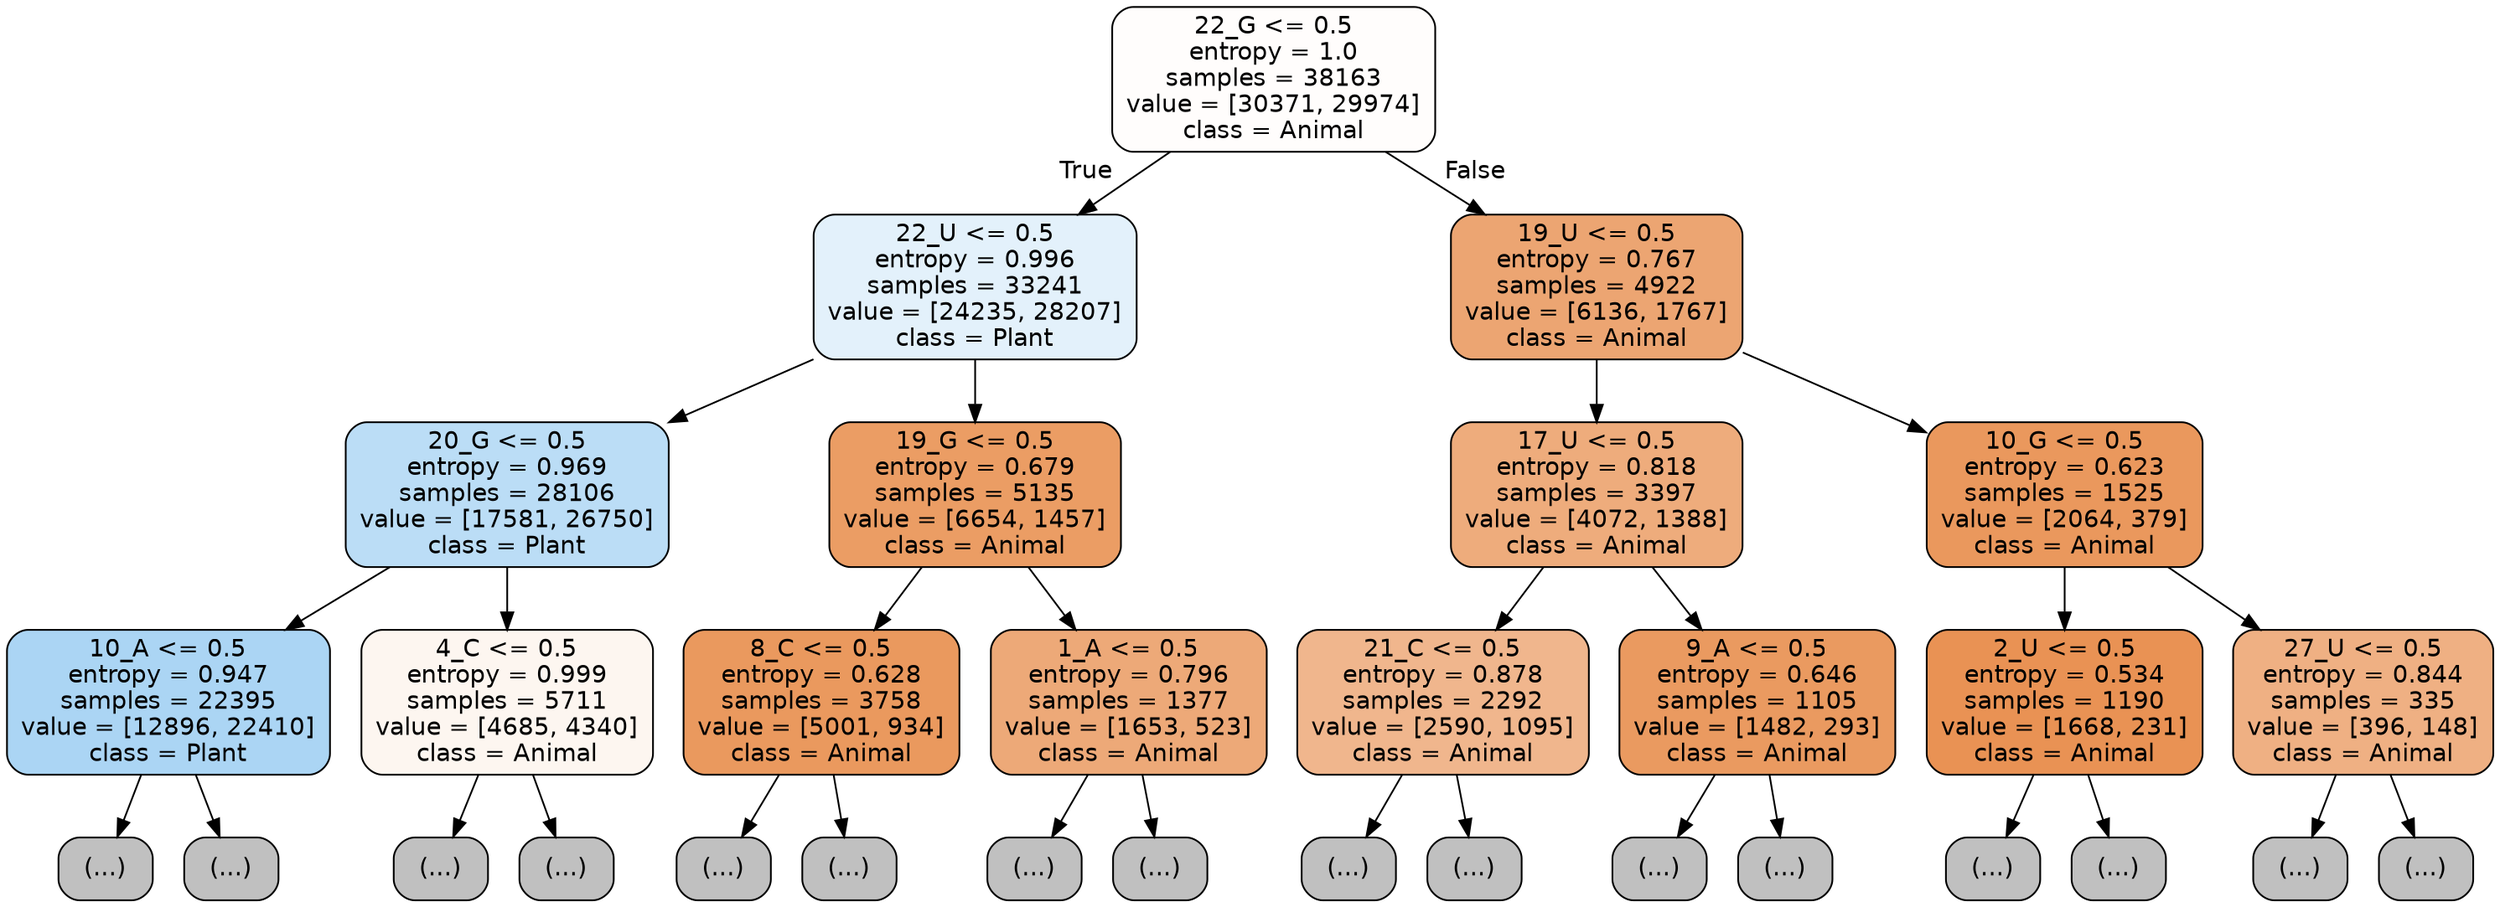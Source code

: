 digraph Tree {
node [shape=box, style="filled, rounded", color="black", fontname="helvetica"] ;
edge [fontname="helvetica"] ;
0 [label="22_G <= 0.5\nentropy = 1.0\nsamples = 38163\nvalue = [30371, 29974]\nclass = Animal", fillcolor="#fffdfc"] ;
1 [label="22_U <= 0.5\nentropy = 0.996\nsamples = 33241\nvalue = [24235, 28207]\nclass = Plant", fillcolor="#e3f1fb"] ;
0 -> 1 [labeldistance=2.5, labelangle=45, headlabel="True"] ;
2 [label="20_G <= 0.5\nentropy = 0.969\nsamples = 28106\nvalue = [17581, 26750]\nclass = Plant", fillcolor="#bbddf6"] ;
1 -> 2 ;
3 [label="10_A <= 0.5\nentropy = 0.947\nsamples = 22395\nvalue = [12896, 22410]\nclass = Plant", fillcolor="#abd5f4"] ;
2 -> 3 ;
4 [label="(...)", fillcolor="#C0C0C0"] ;
3 -> 4 ;
7255 [label="(...)", fillcolor="#C0C0C0"] ;
3 -> 7255 ;
9590 [label="4_C <= 0.5\nentropy = 0.999\nsamples = 5711\nvalue = [4685, 4340]\nclass = Animal", fillcolor="#fdf6f0"] ;
2 -> 9590 ;
9591 [label="(...)", fillcolor="#C0C0C0"] ;
9590 -> 9591 ;
12096 [label="(...)", fillcolor="#C0C0C0"] ;
9590 -> 12096 ;
12779 [label="19_G <= 0.5\nentropy = 0.679\nsamples = 5135\nvalue = [6654, 1457]\nclass = Animal", fillcolor="#eb9d64"] ;
1 -> 12779 ;
12780 [label="8_C <= 0.5\nentropy = 0.628\nsamples = 3758\nvalue = [5001, 934]\nclass = Animal", fillcolor="#ea995e"] ;
12779 -> 12780 ;
12781 [label="(...)", fillcolor="#C0C0C0"] ;
12780 -> 12781 ;
13940 [label="(...)", fillcolor="#C0C0C0"] ;
12780 -> 13940 ;
14271 [label="1_A <= 0.5\nentropy = 0.796\nsamples = 1377\nvalue = [1653, 523]\nclass = Animal", fillcolor="#eda978"] ;
12779 -> 14271 ;
14272 [label="(...)", fillcolor="#C0C0C0"] ;
14271 -> 14272 ;
14691 [label="(...)", fillcolor="#C0C0C0"] ;
14271 -> 14691 ;
14824 [label="19_U <= 0.5\nentropy = 0.767\nsamples = 4922\nvalue = [6136, 1767]\nclass = Animal", fillcolor="#eca572"] ;
0 -> 14824 [labeldistance=2.5, labelangle=-45, headlabel="False"] ;
14825 [label="17_U <= 0.5\nentropy = 0.818\nsamples = 3397\nvalue = [4072, 1388]\nclass = Animal", fillcolor="#eeac7c"] ;
14824 -> 14825 ;
14826 [label="21_C <= 0.5\nentropy = 0.878\nsamples = 2292\nvalue = [2590, 1095]\nclass = Animal", fillcolor="#f0b68d"] ;
14825 -> 14826 ;
14827 [label="(...)", fillcolor="#C0C0C0"] ;
14826 -> 14827 ;
15770 [label="(...)", fillcolor="#C0C0C0"] ;
14826 -> 15770 ;
15949 [label="9_A <= 0.5\nentropy = 0.646\nsamples = 1105\nvalue = [1482, 293]\nclass = Animal", fillcolor="#ea9a60"] ;
14825 -> 15949 ;
15950 [label="(...)", fillcolor="#C0C0C0"] ;
15949 -> 15950 ;
16263 [label="(...)", fillcolor="#C0C0C0"] ;
15949 -> 16263 ;
16342 [label="10_G <= 0.5\nentropy = 0.623\nsamples = 1525\nvalue = [2064, 379]\nclass = Animal", fillcolor="#ea985d"] ;
14824 -> 16342 ;
16343 [label="2_U <= 0.5\nentropy = 0.534\nsamples = 1190\nvalue = [1668, 231]\nclass = Animal", fillcolor="#e99254"] ;
16342 -> 16343 ;
16344 [label="(...)", fillcolor="#C0C0C0"] ;
16343 -> 16344 ;
16617 [label="(...)", fillcolor="#C0C0C0"] ;
16343 -> 16617 ;
16716 [label="27_U <= 0.5\nentropy = 0.844\nsamples = 335\nvalue = [396, 148]\nclass = Animal", fillcolor="#efb083"] ;
16342 -> 16716 ;
16717 [label="(...)", fillcolor="#C0C0C0"] ;
16716 -> 16717 ;
16850 [label="(...)", fillcolor="#C0C0C0"] ;
16716 -> 16850 ;
}
